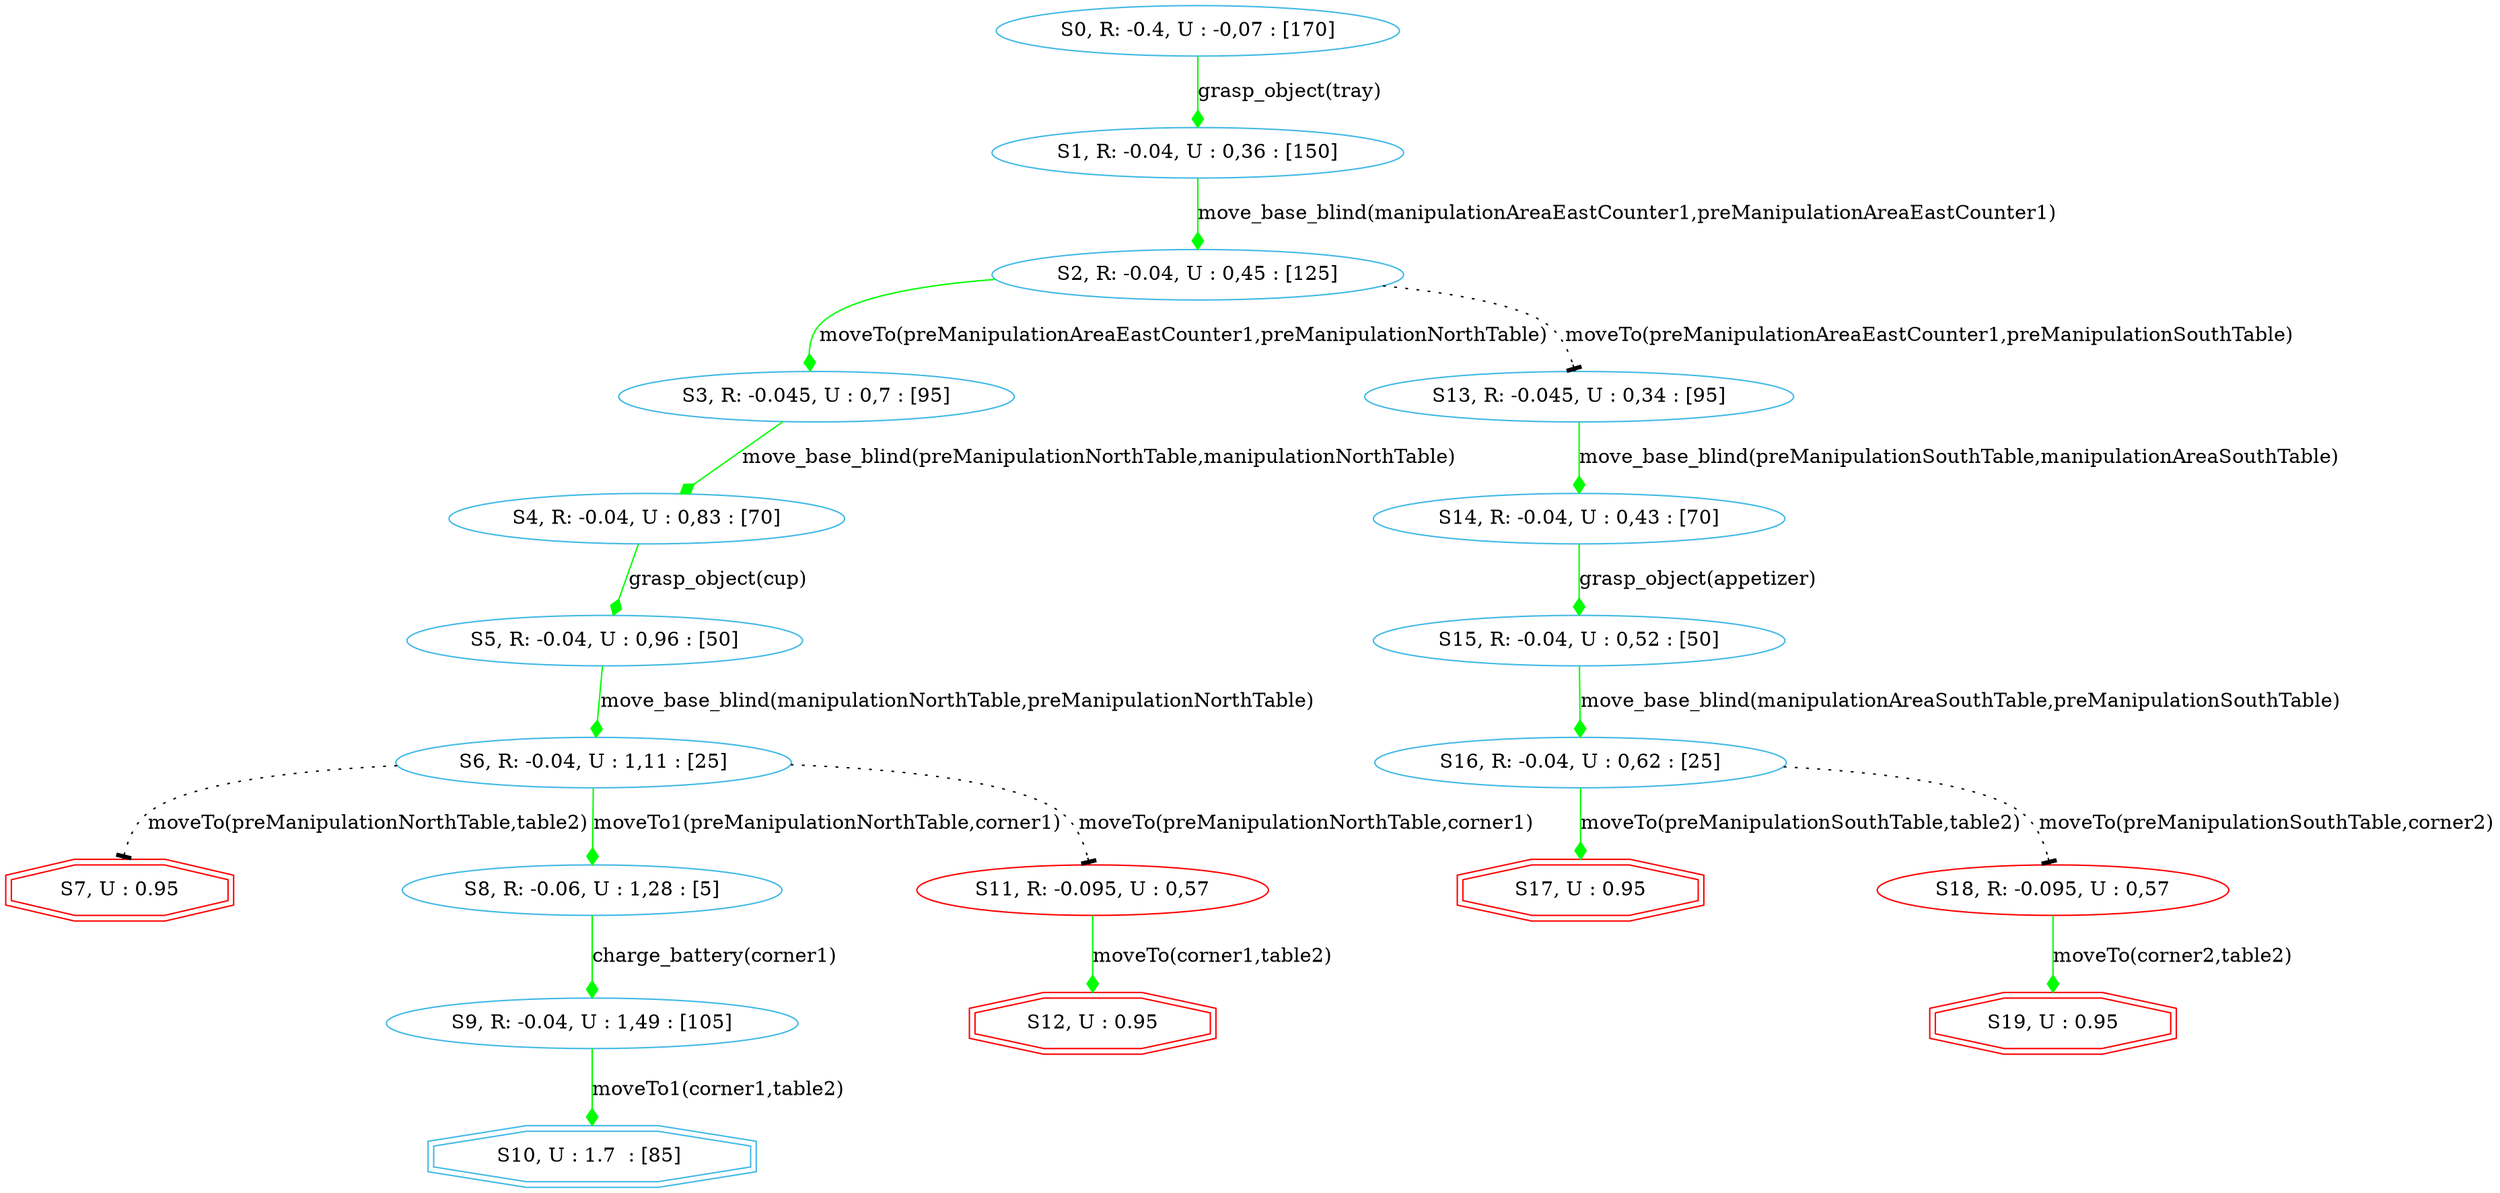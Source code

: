 digraph {
  node [color="#40b9e5" ]
 size="60,17";
"7" [label=" S7, U : 0.95 " color = red ,  shape=doubleoctagon]
"10" [label=" S10, U : 1.7  : [85]  " shape=doubleoctagon];
"12" [label=" S12, U : 0.95 " color = red ,  shape=doubleoctagon]
"17" [label=" S17, U : 0.95 " color = red ,  shape=doubleoctagon]
"19" [label=" S19, U : 0.95 " color = red ,  shape=doubleoctagon]
"0" [label=" S0, R: -0.4, U : -0,07 : [170] "]"1" [label=" S1, R: -0.04, U : 0,36 : [150] "]"2" [label=" S2, R: -0.04, U : 0,45 : [125] "]"3" [label=" S3, R: -0.045, U : 0,7 : [95] "]"4" [label=" S4, R: -0.04, U : 0,83 : [70] "]"5" [label=" S5, R: -0.04, U : 0,96 : [50] "]"6" [label=" S6, R: -0.04, U : 1,11 : [25] "]"8" [label=" S8, R: -0.06, U : 1,28 : [5] "]"9" [label=" S9, R: -0.04, U : 1,49 : [105] "]"11" [label=" S11, R: -0.095, U : 0,57 " color = red ]
"13" [label=" S13, R: -0.045, U : 0,34 : [95] "]"14" [label=" S14, R: -0.04, U : 0,43 : [70] "]"15" [label=" S15, R: -0.04, U : 0,52 : [50] "]"16" [label=" S16, R: -0.04, U : 0,62 : [25] "]"18" [label=" S18, R: -0.095, U : 0,57 " color = red ]
"0" -> "1" [ label="grasp_object(tray)"
, arrowhead = diamond , color=green];"1" -> "2" [ label="move_base_blind(manipulationAreaEastCounter1,preManipulationAreaEastCounter1)"
, arrowhead = diamond , color=green];"2" -> "3" [ label="moveTo(preManipulationAreaEastCounter1,preManipulationNorthTable)"
, arrowhead = diamond , color=green];"2" -> "13" [ label="moveTo(preManipulationAreaEastCounter1,preManipulationSouthTable)"
,style=dotted, arrowhead=tee];"3" -> "4" [ label="move_base_blind(preManipulationNorthTable,manipulationNorthTable)"
, arrowhead = diamond , color=green];"4" -> "5" [ label="grasp_object(cup)"
, arrowhead = diamond , color=green];"5" -> "6" [ label="move_base_blind(manipulationNorthTable,preManipulationNorthTable)"
, arrowhead = diamond , color=green];"6" -> "7" [ label="moveTo(preManipulationNorthTable,table2)"
,style=dotted, arrowhead=tee];"6" -> "8" [ label="moveTo1(preManipulationNorthTable,corner1)"
, arrowhead = diamond , color=green];"6" -> "11" [ label="moveTo(preManipulationNorthTable,corner1)"
,style=dotted, arrowhead=tee];"8" -> "9" [ label="charge_battery(corner1)"
, arrowhead = diamond , color=green];"9" -> "10" [ label="moveTo1(corner1,table2)"
, arrowhead = diamond , color=green];"11" -> "12" [ label="moveTo(corner1,table2)"
, arrowhead = diamond , color=green];"13" -> "14" [ label="move_base_blind(preManipulationSouthTable,manipulationAreaSouthTable)"
, arrowhead = diamond , color=green];"14" -> "15" [ label="grasp_object(appetizer)"
, arrowhead = diamond , color=green];"15" -> "16" [ label="move_base_blind(manipulationAreaSouthTable,preManipulationSouthTable)"
, arrowhead = diamond , color=green];"16" -> "17" [ label="moveTo(preManipulationSouthTable,table2)"
, arrowhead = diamond , color=green];"16" -> "18" [ label="moveTo(preManipulationSouthTable,corner2)"
,style=dotted, arrowhead=tee];"18" -> "19" [ label="moveTo(corner2,table2)"
, arrowhead = diamond , color=green];}

